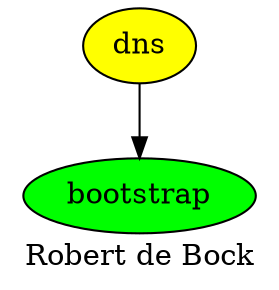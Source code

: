 digraph PhiloDilemma {
  label = "Robert de Bock" ;
  overlap=false
  {
    bootstrap [fillcolor=green style=filled]
    dns [fillcolor=yellow style=filled]
  }
  dns -> bootstrap
}
